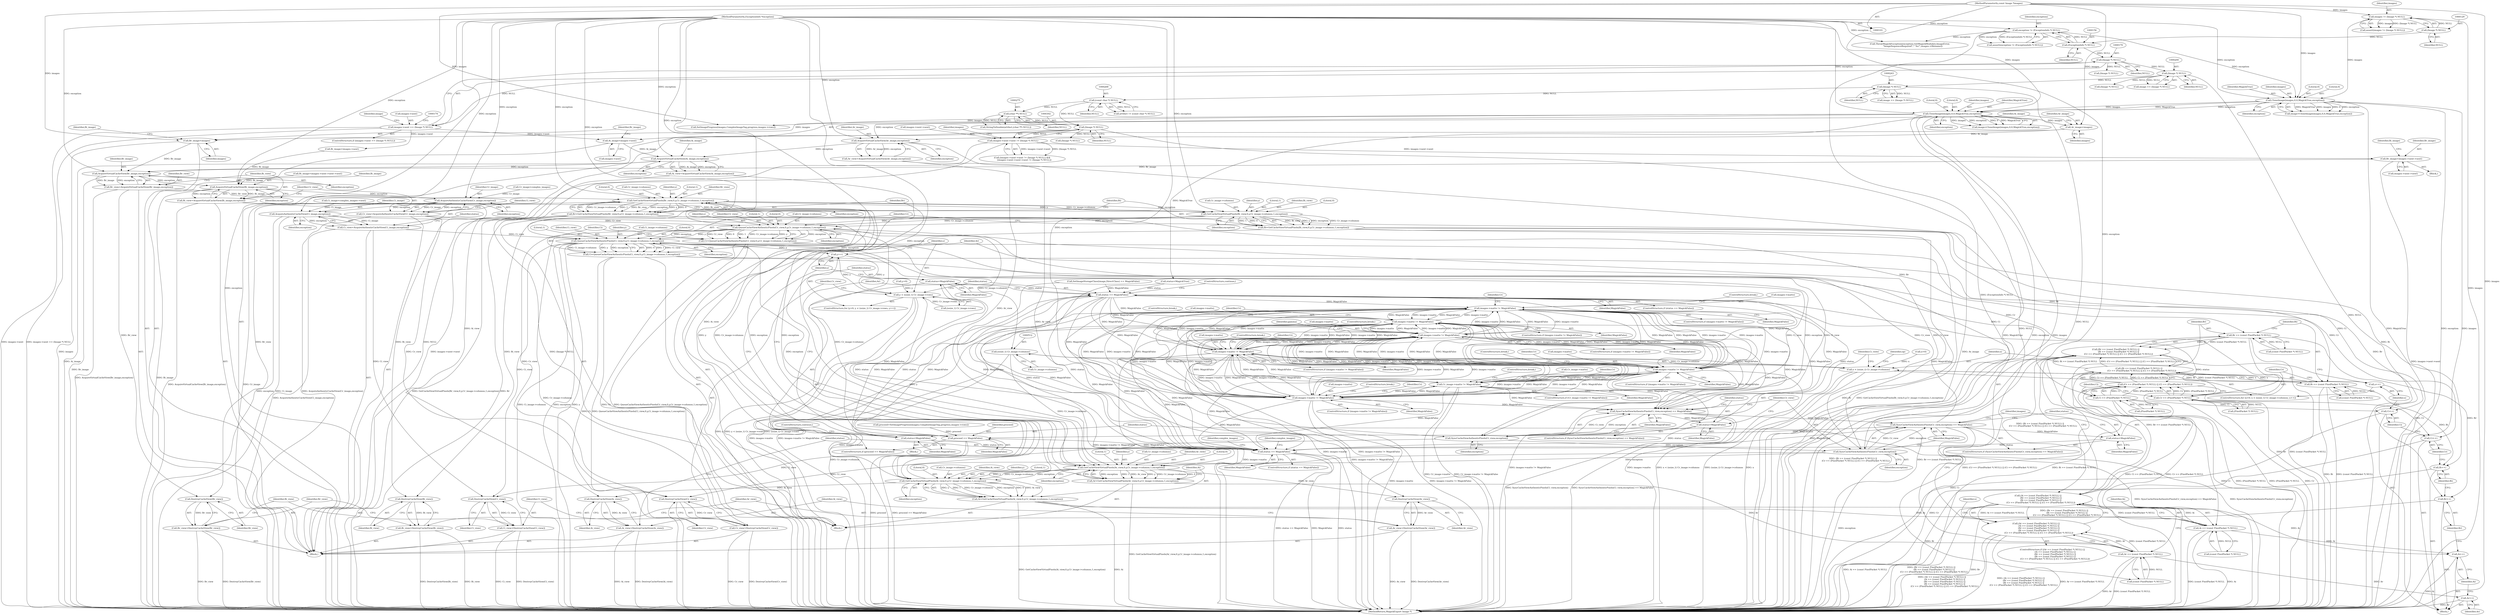 digraph "0_ImageMagick6_19651f3db63fa1511ed83a348c4c82fa553f8d01_0@pointer" {
"1000352" [label="(Call,AcquireVirtualCacheView(Br_image,exception))"];
"1000285" [label="(Call,Br_image=images)"];
"1000102" [label="(MethodParameterIn,const Image *images)"];
"1000233" [label="(Call,CloneImage(images,0,0,MagickTrue,exception))"];
"1000190" [label="(Call,CloneImage(images,0,0,MagickTrue,exception))"];
"1000126" [label="(Call,images != (Image *) NULL)"];
"1000128" [label="(Call,(Image *) NULL)"];
"1000153" [label="(Call,exception != (ExceptionInfo *) NULL)"];
"1000104" [label="(MethodParameterIn,ExceptionInfo *exception)"];
"1000155" [label="(Call,(ExceptionInfo *) NULL)"];
"1000316" [label="(Call,Br_image=images->next->next)"];
"1000295" [label="(Call,images->next->next != (Image *) NULL)"];
"1000301" [label="(Call,(Image *) NULL)"];
"1000267" [label="(Call,(const char *) NULL)"];
"1000242" [label="(Call,(Image *) NULL)"];
"1000199" [label="(Call,(Image *) NULL)"];
"1000169" [label="(Call,(Image *) NULL)"];
"1000274" [label="(Call,(char **) NULL)"];
"1000347" [label="(Call,AcquireVirtualCacheView(Ai_image,exception))"];
"1000280" [label="(Call,Ai_image=images->next)"];
"1000165" [label="(Call,images->next == (Image *) NULL)"];
"1000342" [label="(Call,AcquireVirtualCacheView(Ar_image,exception))"];
"1000277" [label="(Call,Ar_image=images)"];
"1000350" [label="(Call,Br_view=AcquireVirtualCacheView(Br_image,exception))"];
"1000422" [label="(Call,GetCacheViewVirtualPixels(Br_view,0,y,Cr_image->columns,1,exception))"];
"1000420" [label="(Call,Br=GetCacheViewVirtualPixels(Br_view,0,y,Cr_image->columns,1,exception))"];
"1000478" [label="(Call,Br == (const PixelPacket *) NULL)"];
"1000477" [label="(Call,(Br == (const PixelPacket *) NULL) ||\n        (Bi == (const PixelPacket *) NULL) ||\n        (Cr == (PixelPacket *) NULL) || (Ci == (PixelPacket *) NULL))"];
"1000471" [label="(Call,(Ai == (const PixelPacket *) NULL) ||\n        (Br == (const PixelPacket *) NULL) ||\n        (Bi == (const PixelPacket *) NULL) ||\n        (Cr == (PixelPacket *) NULL) || (Ci == (PixelPacket *) NULL))"];
"1000465" [label="(Call,(Ar == (const PixelPacket *) NULL) ||\n        (Ai == (const PixelPacket *) NULL) ||\n        (Br == (const PixelPacket *) NULL) ||\n        (Bi == (const PixelPacket *) NULL) ||\n        (Cr == (PixelPacket *) NULL) || (Ci == (PixelPacket *) NULL))"];
"1001646" [label="(Call,Br++)"];
"1000433" [label="(Call,GetCacheViewVirtualPixels(Bi_view,0,y,Cr_image->columns,1,exception))"];
"1000431" [label="(Call,Bi=GetCacheViewVirtualPixels(Bi_view,0,y,Cr_image->columns,1,exception))"];
"1000484" [label="(Call,Bi == (const PixelPacket *) NULL)"];
"1000483" [label="(Call,(Bi == (const PixelPacket *) NULL) ||\n        (Cr == (PixelPacket *) NULL) || (Ci == (PixelPacket *) NULL))"];
"1001648" [label="(Call,Bi++)"];
"1000444" [label="(Call,QueueCacheViewAuthenticPixels(Cr_view,0,y,Cr_image->columns,1,exception))"];
"1000400" [label="(Call,GetCacheViewVirtualPixels(Ar_view,0,y,Cr_image->columns,1,exception))"];
"1000398" [label="(Call,Ar=GetCacheViewVirtualPixels(Ar_view,0,y,Cr_image->columns,1,exception))"];
"1000466" [label="(Call,Ar == (const PixelPacket *) NULL)"];
"1001642" [label="(Call,Ar++)"];
"1000411" [label="(Call,GetCacheViewVirtualPixels(Ai_view,0,y,Cr_image->columns,1,exception))"];
"1000409" [label="(Call,Ai=GetCacheViewVirtualPixels(Ai_view,0,y,Cr_image->columns,1,exception))"];
"1000472" [label="(Call,Ai == (const PixelPacket *) NULL)"];
"1001644" [label="(Call,Ai++)"];
"1001722" [label="(Call,DestroyCacheView(Ai_view))"];
"1001720" [label="(Call,Ai_view=DestroyCacheView(Ai_view))"];
"1001718" [label="(Call,DestroyCacheView(Ar_view))"];
"1001716" [label="(Call,Ar_view=DestroyCacheView(Ar_view))"];
"1000442" [label="(Call,Cr=QueueCacheViewAuthenticPixels(Cr_view,0,y,Cr_image->columns,1,exception))"];
"1000490" [label="(Call,Cr == (PixelPacket *) NULL)"];
"1000489" [label="(Call,(Cr == (PixelPacket *) NULL) || (Ci == (PixelPacket *) NULL))"];
"1001650" [label="(Call,Cr++)"];
"1000455" [label="(Call,QueueCacheViewAuthenticPixels(Ci_view,0,y,Ci_image->columns,1,exception))"];
"1000387" [label="(Call,y++)"];
"1000380" [label="(Call,y < (ssize_t) Cr_image->rows)"];
"1000453" [label="(Call,Ci=QueueCacheViewAuthenticPixels(Ci_view,0,y,Ci_image->columns,1,exception))"];
"1000495" [label="(Call,Ci == (PixelPacket *) NULL)"];
"1001652" [label="(Call,Ci++)"];
"1001656" [label="(Call,SyncCacheViewAuthenticPixels(Ci_view,exception))"];
"1001655" [label="(Call,SyncCacheViewAuthenticPixels(Ci_view,exception) == MagickFalse)"];
"1001660" [label="(Call,status=MagickFalse)"];
"1000394" [label="(Call,status == MagickFalse)"];
"1000501" [label="(Call,status=MagickFalse)"];
"1001725" [label="(Call,status == MagickFalse)"];
"1000591" [label="(Call,images->matte != MagickFalse)"];
"1000669" [label="(Call,images->matte != MagickFalse)"];
"1000913" [label="(Call,images->matte != MagickFalse)"];
"1001128" [label="(Call,images->matte != MagickFalse)"];
"1001333" [label="(Call,images->matte != MagickFalse)"];
"1001501" [label="(Call,images->matte != MagickFalse)"];
"1001613" [label="(Call,Cr_image->matte != MagickFalse)"];
"1001664" [label="(Call,SyncCacheViewAuthenticPixels(Cr_view,exception) == MagickFalse)"];
"1001669" [label="(Call,status=MagickFalse)"];
"1001694" [label="(Call,proceed == MagickFalse)"];
"1001697" [label="(Call,status=MagickFalse)"];
"1001665" [label="(Call,SyncCacheViewAuthenticPixels(Cr_view,exception))"];
"1001702" [label="(Call,DestroyCacheView(Cr_view))"];
"1001700" [label="(Call,Cr_view=DestroyCacheView(Cr_view))"];
"1001706" [label="(Call,DestroyCacheView(Ci_view))"];
"1001704" [label="(Call,Ci_view=DestroyCacheView(Ci_view))"];
"1000511" [label="(Call,(ssize_t) Cr_image->columns)"];
"1000509" [label="(Call,x < (ssize_t) Cr_image->columns)"];
"1000516" [label="(Call,x++)"];
"1001714" [label="(Call,DestroyCacheView(Bi_view))"];
"1001712" [label="(Call,Bi_view=DestroyCacheView(Bi_view))"];
"1001710" [label="(Call,DestroyCacheView(Br_view))"];
"1001708" [label="(Call,Br_view=DestroyCacheView(Br_view))"];
"1000357" [label="(Call,AcquireVirtualCacheView(Bi_image,exception))"];
"1000355" [label="(Call,Bi_view=AcquireVirtualCacheView(Bi_image,exception))"];
"1000362" [label="(Call,AcquireAuthenticCacheView(Cr_image,exception))"];
"1000360" [label="(Call,Cr_view=AcquireAuthenticCacheView(Cr_image,exception))"];
"1000367" [label="(Call,AcquireAuthenticCacheView(Ci_image,exception))"];
"1000365" [label="(Call,Ci_view=AcquireAuthenticCacheView(Ci_image,exception))"];
"1000396" [label="(Identifier,MagickFalse)"];
"1000465" [label="(Call,(Ar == (const PixelPacket *) NULL) ||\n        (Ai == (const PixelPacket *) NULL) ||\n        (Br == (const PixelPacket *) NULL) ||\n        (Bi == (const PixelPacket *) NULL) ||\n        (Cr == (PixelPacket *) NULL) || (Ci == (PixelPacket *) NULL))"];
"1001656" [label="(Call,SyncCacheViewAuthenticPixels(Ci_view,exception))"];
"1000175" [label="(Call,ThrowMagickException(exception,GetMagickModule(),ImageError,\n        \"ImageSequenceRequired\",\"`%s'\",images->filename))"];
"1000244" [label="(Identifier,NULL)"];
"1000354" [label="(Identifier,exception)"];
"1000195" [label="(Identifier,exception)"];
"1000296" [label="(Call,images->next->next)"];
"1000281" [label="(Identifier,Ai_image)"];
"1000272" [label="(Call,StringToDouble(artifact,(char **) NULL))"];
"1000484" [label="(Call,Bi == (const PixelPacket *) NULL)"];
"1001717" [label="(Identifier,Ar_view)"];
"1000409" [label="(Call,Ai=GetCacheViewVirtualPixels(Ai_view,0,y,Cr_image->columns,1,exception))"];
"1000282" [label="(Call,images->next)"];
"1000363" [label="(Identifier,Cr_image)"];
"1000105" [label="(Block,)"];
"1000468" [label="(Call,(const PixelPacket *) NULL)"];
"1001649" [label="(Identifier,Bi)"];
"1000452" [label="(Identifier,exception)"];
"1000153" [label="(Call,exception != (ExceptionInfo *) NULL)"];
"1001612" [label="(ControlStructure,if (Cr_image->matte != MagickFalse))"];
"1000235" [label="(Literal,0)"];
"1000155" [label="(Call,(ExceptionInfo *) NULL)"];
"1000462" [label="(Literal,1)"];
"1001658" [label="(Identifier,exception)"];
"1000267" [label="(Call,(const char *) NULL)"];
"1000472" [label="(Call,Ai == (const PixelPacket *) NULL)"];
"1000456" [label="(Identifier,Ci_view)"];
"1000447" [label="(Identifier,y)"];
"1000497" [label="(Call,(PixelPacket *) NULL)"];
"1000422" [label="(Call,GetCacheViewVirtualPixels(Br_view,0,y,Cr_image->columns,1,exception))"];
"1000591" [label="(Call,images->matte != MagickFalse)"];
"1000478" [label="(Call,Br == (const PixelPacket *) NULL)"];
"1001693" [label="(ControlStructure,if (proceed == MagickFalse))"];
"1000411" [label="(Call,GetCacheViewVirtualPixels(Ai_view,0,y,Cr_image->columns,1,exception))"];
"1000317" [label="(Identifier,Br_image)"];
"1001647" [label="(Identifier,Br)"];
"1000192" [label="(Literal,0)"];
"1001652" [label="(Call,Ci++)"];
"1000351" [label="(Identifier,Br_view)"];
"1001332" [label="(ControlStructure,if (images->matte != MagickFalse))"];
"1000370" [label="(Call,status=MagickTrue)"];
"1001614" [label="(Call,Cr_image->matte)"];
"1000169" [label="(Call,(Image *) NULL)"];
"1001659" [label="(Identifier,MagickFalse)"];
"1000471" [label="(Call,(Ai == (const PixelPacket *) NULL) ||\n        (Br == (const PixelPacket *) NULL) ||\n        (Bi == (const PixelPacket *) NULL) ||\n        (Cr == (PixelPacket *) NULL) || (Ci == (PixelPacket *) NULL))"];
"1001694" [label="(Call,proceed == MagickFalse)"];
"1001709" [label="(Identifier,Br_view)"];
"1000280" [label="(Call,Ai_image=images->next)"];
"1001650" [label="(Call,Cr++)"];
"1000458" [label="(Identifier,y)"];
"1001657" [label="(Identifier,Ci_view)"];
"1000513" [label="(Call,Cr_image->columns)"];
"1000323" [label="(Call,Bi_image=images->next->next->next)"];
"1001684" [label="(Call,proceed=SetImageProgress(images,ComplexImageTag,progress,images->rows))"];
"1001621" [label="(Identifier,Cr)"];
"1000394" [label="(Call,status == MagickFalse)"];
"1001502" [label="(Call,images->matte)"];
"1000413" [label="(Literal,0)"];
"1000340" [label="(Call,Ar_view=AcquireVirtualCacheView(Ar_image,exception))"];
"1001666" [label="(Identifier,Cr_view)"];
"1000342" [label="(Call,AcquireVirtualCacheView(Ar_image,exception))"];
"1000276" [label="(Identifier,NULL)"];
"1000104" [label="(MethodParameterIn,ExceptionInfo *exception)"];
"1000193" [label="(Literal,0)"];
"1000189" [label="(Identifier,image)"];
"1000486" [label="(Call,(const PixelPacket *) NULL)"];
"1001669" [label="(Call,status=MagickFalse)"];
"1000364" [label="(Identifier,exception)"];
"1000345" [label="(Call,Ai_view=AcquireVirtualCacheView(Ai_image,exception))"];
"1001671" [label="(Identifier,MagickFalse)"];
"1001700" [label="(Call,Cr_view=DestroyCacheView(Cr_view))"];
"1000368" [label="(Identifier,Ci_image)"];
"1000318" [label="(Call,images->next->next)"];
"1001727" [label="(Identifier,MagickFalse)"];
"1001724" [label="(ControlStructure,if (status == MagickFalse))"];
"1001617" [label="(Identifier,MagickFalse)"];
"1000236" [label="(Literal,0)"];
"1000393" [label="(ControlStructure,if (status == MagickFalse))"];
"1000690" [label="(ControlStructure,break;)"];
"1000920" [label="(Identifier,gamma)"];
"1001708" [label="(Call,Br_view=DestroyCacheView(Br_view))"];
"1001654" [label="(ControlStructure,if (SyncCacheViewAuthenticPixels(Ci_view,exception) == MagickFalse))"];
"1000668" [label="(ControlStructure,if (images->matte != MagickFalse))"];
"1001707" [label="(Identifier,Ci_view)"];
"1001337" [label="(Identifier,MagickFalse)"];
"1000277" [label="(Call,Ar_image=images)"];
"1000166" [label="(Call,images->next)"];
"1001712" [label="(Call,Bi_view=DestroyCacheView(Bi_view))"];
"1001686" [label="(Call,SetImageProgress(images,ComplexImageTag,progress,images->rows))"];
"1000455" [label="(Call,QueueCacheViewAuthenticPixels(Ci_view,0,y,Ci_image->columns,1,exception))"];
"1001704" [label="(Call,Ci_view=DestroyCacheView(Ci_view))"];
"1000477" [label="(Call,(Br == (const PixelPacket *) NULL) ||\n        (Bi == (const PixelPacket *) NULL) ||\n        (Cr == (PixelPacket *) NULL) || (Ci == (PixelPacket *) NULL))"];
"1000502" [label="(Identifier,status)"];
"1000194" [label="(Identifier,MagickTrue)"];
"1001729" [label="(Identifier,complex_images)"];
"1001705" [label="(Identifier,Ci_view)"];
"1000335" [label="(Call,Ci_image=complex_images->next)"];
"1000350" [label="(Call,Br_view=AcquireVirtualCacheView(Br_image,exception))"];
"1000400" [label="(Call,GetCacheViewVirtualPixels(Ar_view,0,y,Cr_image->columns,1,exception))"];
"1000424" [label="(Literal,0)"];
"1001661" [label="(Identifier,status)"];
"1001698" [label="(Identifier,status)"];
"1000344" [label="(Identifier,exception)"];
"1000445" [label="(Identifier,Cr_view)"];
"1000510" [label="(Identifier,x)"];
"1001655" [label="(Call,SyncCacheViewAuthenticPixels(Ci_view,exception) == MagickFalse)"];
"1000669" [label="(Call,images->matte != MagickFalse)"];
"1001389" [label="(ControlStructure,break;)"];
"1000516" [label="(Call,x++)"];
"1000242" [label="(Call,(Image *) NULL)"];
"1000408" [label="(Identifier,exception)"];
"1001644" [label="(Call,Ai++)"];
"1000265" [label="(Call,artifact != (const char *) NULL)"];
"1000673" [label="(Identifier,MagickFalse)"];
"1000203" [label="(Call,(Image *) NULL)"];
"1000312" [label="(Call,(Image *) NULL)"];
"1001722" [label="(Call,DestroyCacheView(Ai_view))"];
"1001714" [label="(Call,DestroyCacheView(Bi_view))"];
"1000491" [label="(Identifier,Cr)"];
"1001695" [label="(Identifier,proceed)"];
"1000520" [label="(Identifier,op)"];
"1000500" [label="(Block,)"];
"1000233" [label="(Call,CloneImage(images,0,0,MagickTrue,exception))"];
"1000914" [label="(Call,images->matte)"];
"1000240" [label="(Call,image == (Image *) NULL)"];
"1000185" [label="(Call,(Image *) NULL)"];
"1000415" [label="(Call,Cr_image->columns)"];
"1000670" [label="(Call,images->matte)"];
"1000913" [label="(Call,images->matte != MagickFalse)"];
"1000505" [label="(ControlStructure,for (x=0; x < (ssize_t) Cr_image->columns; x++))"];
"1001543" [label="(ControlStructure,break;)"];
"1000274" [label="(Call,(char **) NULL)"];
"1000442" [label="(Call,Cr=QueueCacheViewAuthenticPixels(Cr_view,0,y,Cr_image->columns,1,exception))"];
"1001333" [label="(Call,images->matte != MagickFalse)"];
"1000366" [label="(Identifier,Ci_view)"];
"1001710" [label="(Call,DestroyCacheView(Br_view))"];
"1000376" [label="(ControlStructure,for (y=0; y < (ssize_t) Cr_image->rows; y++))"];
"1001500" [label="(ControlStructure,if (images->matte != MagickFalse))"];
"1000431" [label="(Call,Bi=GetCacheViewVirtualPixels(Bi_view,0,y,Cr_image->columns,1,exception))"];
"1000128" [label="(Call,(Image *) NULL)"];
"1000152" [label="(Call,assert(exception != (ExceptionInfo *) NULL))"];
"1000473" [label="(Identifier,Ai)"];
"1000324" [label="(Identifier,Bi_image)"];
"1000126" [label="(Call,images != (Image *) NULL)"];
"1000238" [label="(Identifier,exception)"];
"1000199" [label="(Call,(Image *) NULL)"];
"1000303" [label="(Identifier,NULL)"];
"1000489" [label="(Call,(Cr == (PixelPacket *) NULL) || (Ci == (PixelPacket *) NULL))"];
"1001662" [label="(Identifier,MagickFalse)"];
"1000463" [label="(Identifier,exception)"];
"1000207" [label="(Call,SetImageStorageClass(image,DirectClass) == MagickFalse)"];
"1001129" [label="(Call,images->matte)"];
"1001713" [label="(Identifier,Bi_view)"];
"1000285" [label="(Call,Br_image=images)"];
"1000234" [label="(Identifier,images)"];
"1000295" [label="(Call,images->next->next != (Image *) NULL)"];
"1000191" [label="(Identifier,images)"];
"1000269" [label="(Identifier,NULL)"];
"1000430" [label="(Identifier,exception)"];
"1001725" [label="(Call,status == MagickFalse)"];
"1000474" [label="(Call,(const PixelPacket *) NULL)"];
"1000171" [label="(Identifier,NULL)"];
"1001127" [label="(ControlStructure,if (images->matte != MagickFalse))"];
"1000352" [label="(Call,AcquireVirtualCacheView(Br_image,exception))"];
"1000188" [label="(Call,image=CloneImage(images,0,0,MagickTrue,exception))"];
"1000279" [label="(Identifier,images)"];
"1001646" [label="(Call,Br++)"];
"1000432" [label="(Identifier,Bi)"];
"1000507" [label="(Identifier,x)"];
"1001721" [label="(Identifier,Ai_view)"];
"1000459" [label="(Call,Ci_image->columns)"];
"1001643" [label="(Identifier,Ar)"];
"1000501" [label="(Call,status=MagickFalse)"];
"1001641" [label="(ControlStructure,break;)"];
"1000503" [label="(Identifier,MagickFalse)"];
"1000426" [label="(Call,Cr_image->columns)"];
"1001660" [label="(Call,status=MagickFalse)"];
"1001509" [label="(Identifier,Cr)"];
"1001720" [label="(Call,Ai_view=DestroyCacheView(Ai_view))"];
"1000483" [label="(Call,(Bi == (const PixelPacket *) NULL) ||\n        (Cr == (PixelPacket *) NULL) || (Ci == (PixelPacket *) NULL))"];
"1000365" [label="(Call,Ci_view=AcquireAuthenticCacheView(Ci_image,exception))"];
"1000154" [label="(Identifier,exception)"];
"1001716" [label="(Call,Ar_view=DestroyCacheView(Ar_view))"];
"1000457" [label="(Literal,0)"];
"1000237" [label="(Identifier,MagickTrue)"];
"1001642" [label="(Call,Ar++)"];
"1000315" [label="(Block,)"];
"1000353" [label="(Identifier,Br_image)"];
"1000993" [label="(ControlStructure,break;)"];
"1000443" [label="(Identifier,Cr)"];
"1000412" [label="(Identifier,Ai_view)"];
"1000504" [label="(ControlStructure,continue;)"];
"1000387" [label="(Call,y++)"];
"1001670" [label="(Identifier,status)"];
"1001675" [label="(Identifier,images)"];
"1000466" [label="(Call,Ar == (const PixelPacket *) NULL)"];
"1001179" [label="(ControlStructure,break;)"];
"1000395" [label="(Identifier,status)"];
"1001132" [label="(Identifier,MagickFalse)"];
"1000619" [label="(ControlStructure,break;)"];
"1001664" [label="(Call,SyncCacheViewAuthenticPixels(Cr_view,exception) == MagickFalse)"];
"1000308" [label="(Identifier,images)"];
"1000464" [label="(ControlStructure,if ((Ar == (const PixelPacket *) NULL) ||\n        (Ai == (const PixelPacket *) NULL) ||\n        (Br == (const PixelPacket *) NULL) ||\n        (Bi == (const PixelPacket *) NULL) ||\n        (Cr == (PixelPacket *) NULL) || (Ci == (PixelPacket *) NULL)))"];
"1001501" [label="(Call,images->matte != MagickFalse)"];
"1000421" [label="(Identifier,Br)"];
"1000164" [label="(ControlStructure,if (images->next == (Image *) NULL))"];
"1000347" [label="(Call,AcquireVirtualCacheView(Ai_image,exception))"];
"1000349" [label="(Identifier,exception)"];
"1000397" [label="(ControlStructure,continue;)"];
"1000357" [label="(Call,AcquireVirtualCacheView(Bi_image,exception))"];
"1000356" [label="(Identifier,Bi_view)"];
"1000496" [label="(Identifier,Ci)"];
"1000165" [label="(Call,images->next == (Image *) NULL)"];
"1001696" [label="(Identifier,MagickFalse)"];
"1000511" [label="(Call,(ssize_t) Cr_image->columns)"];
"1000382" [label="(Call,(ssize_t) Cr_image->rows)"];
"1001699" [label="(Identifier,MagickFalse)"];
"1000495" [label="(Call,Ci == (PixelPacket *) NULL)"];
"1001706" [label="(Call,DestroyCacheView(Ci_view))"];
"1000287" [label="(Identifier,images)"];
"1000197" [label="(Call,image == (Image *) NULL)"];
"1000425" [label="(Identifier,y)"];
"1000407" [label="(Literal,1)"];
"1001697" [label="(Call,status=MagickFalse)"];
"1000367" [label="(Call,AcquireAuthenticCacheView(Ci_image,exception))"];
"1000492" [label="(Call,(PixelPacket *) NULL)"];
"1001648" [label="(Call,Bi++)"];
"1001653" [label="(Identifier,Ci)"];
"1001701" [label="(Identifier,Cr_view)"];
"1000479" [label="(Identifier,Br)"];
"1000414" [label="(Identifier,y)"];
"1000371" [label="(Identifier,status)"];
"1000433" [label="(Call,GetCacheViewVirtualPixels(Bi_view,0,y,Cr_image->columns,1,exception))"];
"1000102" [label="(MethodParameterIn,const Image *images)"];
"1001711" [label="(Identifier,Br_view)"];
"1000231" [label="(Call,image=CloneImage(images,0,0,MagickTrue,exception))"];
"1000437" [label="(Call,Cr_image->columns)"];
"1001505" [label="(Identifier,MagickFalse)"];
"1000360" [label="(Call,Cr_view=AcquireAuthenticCacheView(Cr_image,exception))"];
"1000127" [label="(Identifier,images)"];
"1000509" [label="(Call,x < (ssize_t) Cr_image->columns)"];
"1001726" [label="(Identifier,status)"];
"1000286" [label="(Identifier,Br_image)"];
"1000289" [label="(Identifier,Bi_image)"];
"1000403" [label="(Identifier,y)"];
"1000380" [label="(Call,y < (ssize_t) Cr_image->rows)"];
"1000451" [label="(Literal,1)"];
"1000454" [label="(Identifier,Ci)"];
"1001613" [label="(Call,Cr_image->matte != MagickFalse)"];
"1000490" [label="(Call,Cr == (PixelPacket *) NULL)"];
"1001136" [label="(Identifier,Cr)"];
"1001703" [label="(Identifier,Cr_view)"];
"1000506" [label="(Call,x=0)"];
"1001128" [label="(Call,images->matte != MagickFalse)"];
"1000361" [label="(Identifier,Cr_view)"];
"1000190" [label="(Call,CloneImage(images,0,0,MagickTrue,exception))"];
"1000590" [label="(ControlStructure,if (images->matte != MagickFalse))"];
"1000399" [label="(Identifier,Ar)"];
"1000446" [label="(Literal,0)"];
"1000595" [label="(Identifier,MagickFalse)"];
"1000480" [label="(Call,(const PixelPacket *) NULL)"];
"1000369" [label="(Identifier,exception)"];
"1000157" [label="(Identifier,NULL)"];
"1000912" [label="(ControlStructure,if (images->matte != MagickFalse))"];
"1001651" [label="(Identifier,Cr)"];
"1000404" [label="(Call,Cr_image->columns)"];
"1001733" [label="(Identifier,complex_images)"];
"1000294" [label="(Call,(images->next->next != (Image *) NULL) &&\n      (images->next->next->next != (Image *) NULL))"];
"1000348" [label="(Identifier,Ai_image)"];
"1000316" [label="(Call,Br_image=images->next->next)"];
"1001665" [label="(Call,SyncCacheViewAuthenticPixels(Cr_view,exception))"];
"1001718" [label="(Call,DestroyCacheView(Ar_view))"];
"1000436" [label="(Identifier,y)"];
"1000381" [label="(Identifier,y)"];
"1000359" [label="(Identifier,exception)"];
"1000332" [label="(Call,Cr_image=complex_images)"];
"1000301" [label="(Call,(Image *) NULL)"];
"1000440" [label="(Literal,1)"];
"1001341" [label="(Identifier,Cr)"];
"1000467" [label="(Identifier,Ar)"];
"1001702" [label="(Call,DestroyCacheView(Cr_view))"];
"1001663" [label="(ControlStructure,if (SyncCacheViewAuthenticPixels(Cr_view,exception) == MagickFalse))"];
"1000355" [label="(Call,Bi_view=AcquireVirtualCacheView(Bi_image,exception))"];
"1000517" [label="(Identifier,x)"];
"1001334" [label="(Call,images->matte)"];
"1000377" [label="(Call,y=0)"];
"1001667" [label="(Identifier,exception)"];
"1000485" [label="(Identifier,Bi)"];
"1000401" [label="(Identifier,Ar_view)"];
"1001723" [label="(Identifier,Ai_view)"];
"1000429" [label="(Literal,1)"];
"1000448" [label="(Call,Cr_image->columns)"];
"1000423" [label="(Identifier,Br_view)"];
"1000398" [label="(Call,Ar=GetCacheViewVirtualPixels(Ar_view,0,y,Cr_image->columns,1,exception))"];
"1000917" [label="(Identifier,MagickFalse)"];
"1000201" [label="(Identifier,NULL)"];
"1000125" [label="(Call,assert(images != (Image *) NULL))"];
"1000420" [label="(Call,Br=GetCacheViewVirtualPixels(Br_view,0,y,Cr_image->columns,1,exception))"];
"1000677" [label="(Identifier,Cr)"];
"1001668" [label="(Identifier,MagickFalse)"];
"1000453" [label="(Call,Ci=QueueCacheViewAuthenticPixels(Ci_view,0,y,Ci_image->columns,1,exception))"];
"1000419" [label="(Identifier,exception)"];
"1000288" [label="(Call,Bi_image=images->next)"];
"1001719" [label="(Identifier,Ar_view)"];
"1000592" [label="(Call,images->matte)"];
"1000410" [label="(Identifier,Ai)"];
"1000444" [label="(Call,QueueCacheViewAuthenticPixels(Cr_view,0,y,Cr_image->columns,1,exception))"];
"1000278" [label="(Identifier,Ar_image)"];
"1000130" [label="(Identifier,NULL)"];
"1000389" [label="(Block,)"];
"1000388" [label="(Identifier,y)"];
"1001734" [label="(MethodReturn,MagickExport Image *)"];
"1000343" [label="(Identifier,Ar_image)"];
"1000434" [label="(Identifier,Bi_view)"];
"1000402" [label="(Literal,0)"];
"1001645" [label="(Identifier,Ai)"];
"1000435" [label="(Literal,0)"];
"1000599" [label="(Identifier,Cr)"];
"1001715" [label="(Identifier,Bi_view)"];
"1000418" [label="(Literal,1)"];
"1000362" [label="(Call,AcquireAuthenticCacheView(Cr_image,exception))"];
"1000358" [label="(Identifier,Bi_image)"];
"1000441" [label="(Identifier,exception)"];
"1000518" [label="(Block,)"];
"1000352" -> "1000350"  [label="AST: "];
"1000352" -> "1000354"  [label="CFG: "];
"1000353" -> "1000352"  [label="AST: "];
"1000354" -> "1000352"  [label="AST: "];
"1000350" -> "1000352"  [label="CFG: "];
"1000352" -> "1001734"  [label="DDG: Br_image"];
"1000352" -> "1000350"  [label="DDG: Br_image"];
"1000352" -> "1000350"  [label="DDG: exception"];
"1000285" -> "1000352"  [label="DDG: Br_image"];
"1000316" -> "1000352"  [label="DDG: Br_image"];
"1000347" -> "1000352"  [label="DDG: exception"];
"1000104" -> "1000352"  [label="DDG: exception"];
"1000352" -> "1000357"  [label="DDG: exception"];
"1000285" -> "1000105"  [label="AST: "];
"1000285" -> "1000287"  [label="CFG: "];
"1000286" -> "1000285"  [label="AST: "];
"1000287" -> "1000285"  [label="AST: "];
"1000289" -> "1000285"  [label="CFG: "];
"1000285" -> "1001734"  [label="DDG: images"];
"1000102" -> "1000285"  [label="DDG: images"];
"1000233" -> "1000285"  [label="DDG: images"];
"1000102" -> "1000101"  [label="AST: "];
"1000102" -> "1001734"  [label="DDG: images"];
"1000102" -> "1000126"  [label="DDG: images"];
"1000102" -> "1000190"  [label="DDG: images"];
"1000102" -> "1000233"  [label="DDG: images"];
"1000102" -> "1000277"  [label="DDG: images"];
"1000102" -> "1001686"  [label="DDG: images"];
"1000233" -> "1000231"  [label="AST: "];
"1000233" -> "1000238"  [label="CFG: "];
"1000234" -> "1000233"  [label="AST: "];
"1000235" -> "1000233"  [label="AST: "];
"1000236" -> "1000233"  [label="AST: "];
"1000237" -> "1000233"  [label="AST: "];
"1000238" -> "1000233"  [label="AST: "];
"1000231" -> "1000233"  [label="CFG: "];
"1000233" -> "1001734"  [label="DDG: MagickTrue"];
"1000233" -> "1001734"  [label="DDG: exception"];
"1000233" -> "1001734"  [label="DDG: images"];
"1000233" -> "1000231"  [label="DDG: images"];
"1000233" -> "1000231"  [label="DDG: exception"];
"1000233" -> "1000231"  [label="DDG: 0"];
"1000233" -> "1000231"  [label="DDG: MagickTrue"];
"1000190" -> "1000233"  [label="DDG: images"];
"1000190" -> "1000233"  [label="DDG: MagickTrue"];
"1000190" -> "1000233"  [label="DDG: exception"];
"1000104" -> "1000233"  [label="DDG: exception"];
"1000233" -> "1000277"  [label="DDG: images"];
"1000233" -> "1000342"  [label="DDG: exception"];
"1000233" -> "1000370"  [label="DDG: MagickTrue"];
"1000233" -> "1001686"  [label="DDG: images"];
"1000190" -> "1000188"  [label="AST: "];
"1000190" -> "1000195"  [label="CFG: "];
"1000191" -> "1000190"  [label="AST: "];
"1000192" -> "1000190"  [label="AST: "];
"1000193" -> "1000190"  [label="AST: "];
"1000194" -> "1000190"  [label="AST: "];
"1000195" -> "1000190"  [label="AST: "];
"1000188" -> "1000190"  [label="CFG: "];
"1000190" -> "1001734"  [label="DDG: MagickTrue"];
"1000190" -> "1001734"  [label="DDG: exception"];
"1000190" -> "1001734"  [label="DDG: images"];
"1000190" -> "1000188"  [label="DDG: MagickTrue"];
"1000190" -> "1000188"  [label="DDG: images"];
"1000190" -> "1000188"  [label="DDG: 0"];
"1000190" -> "1000188"  [label="DDG: exception"];
"1000126" -> "1000190"  [label="DDG: images"];
"1000153" -> "1000190"  [label="DDG: exception"];
"1000104" -> "1000190"  [label="DDG: exception"];
"1000126" -> "1000125"  [label="AST: "];
"1000126" -> "1000128"  [label="CFG: "];
"1000127" -> "1000126"  [label="AST: "];
"1000128" -> "1000126"  [label="AST: "];
"1000125" -> "1000126"  [label="CFG: "];
"1000126" -> "1001734"  [label="DDG: images"];
"1000126" -> "1000125"  [label="DDG: images"];
"1000126" -> "1000125"  [label="DDG: (Image *) NULL"];
"1000128" -> "1000126"  [label="DDG: NULL"];
"1000128" -> "1000130"  [label="CFG: "];
"1000129" -> "1000128"  [label="AST: "];
"1000130" -> "1000128"  [label="AST: "];
"1000128" -> "1000155"  [label="DDG: NULL"];
"1000153" -> "1000152"  [label="AST: "];
"1000153" -> "1000155"  [label="CFG: "];
"1000154" -> "1000153"  [label="AST: "];
"1000155" -> "1000153"  [label="AST: "];
"1000152" -> "1000153"  [label="CFG: "];
"1000153" -> "1001734"  [label="DDG: (ExceptionInfo *) NULL"];
"1000153" -> "1000152"  [label="DDG: exception"];
"1000153" -> "1000152"  [label="DDG: (ExceptionInfo *) NULL"];
"1000104" -> "1000153"  [label="DDG: exception"];
"1000155" -> "1000153"  [label="DDG: NULL"];
"1000153" -> "1000175"  [label="DDG: exception"];
"1000104" -> "1000101"  [label="AST: "];
"1000104" -> "1001734"  [label="DDG: exception"];
"1000104" -> "1000175"  [label="DDG: exception"];
"1000104" -> "1000342"  [label="DDG: exception"];
"1000104" -> "1000347"  [label="DDG: exception"];
"1000104" -> "1000357"  [label="DDG: exception"];
"1000104" -> "1000362"  [label="DDG: exception"];
"1000104" -> "1000367"  [label="DDG: exception"];
"1000104" -> "1000400"  [label="DDG: exception"];
"1000104" -> "1000411"  [label="DDG: exception"];
"1000104" -> "1000422"  [label="DDG: exception"];
"1000104" -> "1000433"  [label="DDG: exception"];
"1000104" -> "1000444"  [label="DDG: exception"];
"1000104" -> "1000455"  [label="DDG: exception"];
"1000104" -> "1001656"  [label="DDG: exception"];
"1000104" -> "1001665"  [label="DDG: exception"];
"1000155" -> "1000157"  [label="CFG: "];
"1000156" -> "1000155"  [label="AST: "];
"1000157" -> "1000155"  [label="AST: "];
"1000155" -> "1000169"  [label="DDG: NULL"];
"1000316" -> "1000315"  [label="AST: "];
"1000316" -> "1000318"  [label="CFG: "];
"1000317" -> "1000316"  [label="AST: "];
"1000318" -> "1000316"  [label="AST: "];
"1000324" -> "1000316"  [label="CFG: "];
"1000316" -> "1001734"  [label="DDG: images->next->next"];
"1000295" -> "1000316"  [label="DDG: images->next->next"];
"1000295" -> "1000294"  [label="AST: "];
"1000295" -> "1000301"  [label="CFG: "];
"1000296" -> "1000295"  [label="AST: "];
"1000301" -> "1000295"  [label="AST: "];
"1000308" -> "1000295"  [label="CFG: "];
"1000294" -> "1000295"  [label="CFG: "];
"1000295" -> "1001734"  [label="DDG: images->next->next"];
"1000295" -> "1001734"  [label="DDG: (Image *) NULL"];
"1000295" -> "1000294"  [label="DDG: images->next->next"];
"1000295" -> "1000294"  [label="DDG: (Image *) NULL"];
"1000301" -> "1000295"  [label="DDG: NULL"];
"1000301" -> "1000303"  [label="CFG: "];
"1000302" -> "1000301"  [label="AST: "];
"1000303" -> "1000301"  [label="AST: "];
"1000301" -> "1001734"  [label="DDG: NULL"];
"1000267" -> "1000301"  [label="DDG: NULL"];
"1000274" -> "1000301"  [label="DDG: NULL"];
"1000301" -> "1000312"  [label="DDG: NULL"];
"1000301" -> "1000468"  [label="DDG: NULL"];
"1000267" -> "1000265"  [label="AST: "];
"1000267" -> "1000269"  [label="CFG: "];
"1000268" -> "1000267"  [label="AST: "];
"1000269" -> "1000267"  [label="AST: "];
"1000265" -> "1000267"  [label="CFG: "];
"1000267" -> "1000265"  [label="DDG: NULL"];
"1000242" -> "1000267"  [label="DDG: NULL"];
"1000267" -> "1000274"  [label="DDG: NULL"];
"1000242" -> "1000240"  [label="AST: "];
"1000242" -> "1000244"  [label="CFG: "];
"1000243" -> "1000242"  [label="AST: "];
"1000244" -> "1000242"  [label="AST: "];
"1000240" -> "1000242"  [label="CFG: "];
"1000242" -> "1001734"  [label="DDG: NULL"];
"1000242" -> "1000240"  [label="DDG: NULL"];
"1000199" -> "1000242"  [label="DDG: NULL"];
"1000199" -> "1000197"  [label="AST: "];
"1000199" -> "1000201"  [label="CFG: "];
"1000200" -> "1000199"  [label="AST: "];
"1000201" -> "1000199"  [label="AST: "];
"1000197" -> "1000199"  [label="CFG: "];
"1000199" -> "1001734"  [label="DDG: NULL"];
"1000199" -> "1000197"  [label="DDG: NULL"];
"1000169" -> "1000199"  [label="DDG: NULL"];
"1000199" -> "1000203"  [label="DDG: NULL"];
"1000169" -> "1000165"  [label="AST: "];
"1000169" -> "1000171"  [label="CFG: "];
"1000170" -> "1000169"  [label="AST: "];
"1000171" -> "1000169"  [label="AST: "];
"1000165" -> "1000169"  [label="CFG: "];
"1000169" -> "1000165"  [label="DDG: NULL"];
"1000169" -> "1000185"  [label="DDG: NULL"];
"1000274" -> "1000272"  [label="AST: "];
"1000274" -> "1000276"  [label="CFG: "];
"1000275" -> "1000274"  [label="AST: "];
"1000276" -> "1000274"  [label="AST: "];
"1000272" -> "1000274"  [label="CFG: "];
"1000274" -> "1000272"  [label="DDG: NULL"];
"1000347" -> "1000345"  [label="AST: "];
"1000347" -> "1000349"  [label="CFG: "];
"1000348" -> "1000347"  [label="AST: "];
"1000349" -> "1000347"  [label="AST: "];
"1000345" -> "1000347"  [label="CFG: "];
"1000347" -> "1001734"  [label="DDG: Ai_image"];
"1000347" -> "1000345"  [label="DDG: Ai_image"];
"1000347" -> "1000345"  [label="DDG: exception"];
"1000280" -> "1000347"  [label="DDG: Ai_image"];
"1000342" -> "1000347"  [label="DDG: exception"];
"1000280" -> "1000105"  [label="AST: "];
"1000280" -> "1000282"  [label="CFG: "];
"1000281" -> "1000280"  [label="AST: "];
"1000282" -> "1000280"  [label="AST: "];
"1000286" -> "1000280"  [label="CFG: "];
"1000165" -> "1000280"  [label="DDG: images->next"];
"1000165" -> "1000164"  [label="AST: "];
"1000166" -> "1000165"  [label="AST: "];
"1000174" -> "1000165"  [label="CFG: "];
"1000189" -> "1000165"  [label="CFG: "];
"1000165" -> "1001734"  [label="DDG: images->next"];
"1000165" -> "1001734"  [label="DDG: images->next == (Image *) NULL"];
"1000165" -> "1000288"  [label="DDG: images->next"];
"1000342" -> "1000340"  [label="AST: "];
"1000342" -> "1000344"  [label="CFG: "];
"1000343" -> "1000342"  [label="AST: "];
"1000344" -> "1000342"  [label="AST: "];
"1000340" -> "1000342"  [label="CFG: "];
"1000342" -> "1001734"  [label="DDG: Ar_image"];
"1000342" -> "1000340"  [label="DDG: Ar_image"];
"1000342" -> "1000340"  [label="DDG: exception"];
"1000277" -> "1000342"  [label="DDG: Ar_image"];
"1000277" -> "1000105"  [label="AST: "];
"1000277" -> "1000279"  [label="CFG: "];
"1000278" -> "1000277"  [label="AST: "];
"1000279" -> "1000277"  [label="AST: "];
"1000281" -> "1000277"  [label="CFG: "];
"1000350" -> "1000105"  [label="AST: "];
"1000351" -> "1000350"  [label="AST: "];
"1000356" -> "1000350"  [label="CFG: "];
"1000350" -> "1001734"  [label="DDG: AcquireVirtualCacheView(Br_image,exception)"];
"1000350" -> "1000422"  [label="DDG: Br_view"];
"1000350" -> "1001710"  [label="DDG: Br_view"];
"1000422" -> "1000420"  [label="AST: "];
"1000422" -> "1000430"  [label="CFG: "];
"1000423" -> "1000422"  [label="AST: "];
"1000424" -> "1000422"  [label="AST: "];
"1000425" -> "1000422"  [label="AST: "];
"1000426" -> "1000422"  [label="AST: "];
"1000429" -> "1000422"  [label="AST: "];
"1000430" -> "1000422"  [label="AST: "];
"1000420" -> "1000422"  [label="CFG: "];
"1000422" -> "1000420"  [label="DDG: Cr_image->columns"];
"1000422" -> "1000420"  [label="DDG: 1"];
"1000422" -> "1000420"  [label="DDG: Br_view"];
"1000422" -> "1000420"  [label="DDG: exception"];
"1000422" -> "1000420"  [label="DDG: y"];
"1000422" -> "1000420"  [label="DDG: 0"];
"1000411" -> "1000422"  [label="DDG: y"];
"1000411" -> "1000422"  [label="DDG: Cr_image->columns"];
"1000411" -> "1000422"  [label="DDG: exception"];
"1000422" -> "1000433"  [label="DDG: y"];
"1000422" -> "1000433"  [label="DDG: Cr_image->columns"];
"1000422" -> "1000433"  [label="DDG: exception"];
"1000422" -> "1001710"  [label="DDG: Br_view"];
"1000420" -> "1000389"  [label="AST: "];
"1000421" -> "1000420"  [label="AST: "];
"1000432" -> "1000420"  [label="CFG: "];
"1000420" -> "1001734"  [label="DDG: GetCacheViewVirtualPixels(Br_view,0,y,Cr_image->columns,1,exception)"];
"1000420" -> "1001734"  [label="DDG: Br"];
"1000420" -> "1000478"  [label="DDG: Br"];
"1000420" -> "1001646"  [label="DDG: Br"];
"1000478" -> "1000477"  [label="AST: "];
"1000478" -> "1000480"  [label="CFG: "];
"1000479" -> "1000478"  [label="AST: "];
"1000480" -> "1000478"  [label="AST: "];
"1000485" -> "1000478"  [label="CFG: "];
"1000477" -> "1000478"  [label="CFG: "];
"1000478" -> "1001734"  [label="DDG: Br"];
"1000478" -> "1001734"  [label="DDG: (const PixelPacket *) NULL"];
"1000478" -> "1000477"  [label="DDG: Br"];
"1000478" -> "1000477"  [label="DDG: (const PixelPacket *) NULL"];
"1000480" -> "1000478"  [label="DDG: NULL"];
"1000478" -> "1001646"  [label="DDG: Br"];
"1000477" -> "1000471"  [label="AST: "];
"1000477" -> "1000483"  [label="CFG: "];
"1000483" -> "1000477"  [label="AST: "];
"1000471" -> "1000477"  [label="CFG: "];
"1000477" -> "1001734"  [label="DDG: (Bi == (const PixelPacket *) NULL) ||\n        (Cr == (PixelPacket *) NULL) || (Ci == (PixelPacket *) NULL)"];
"1000477" -> "1001734"  [label="DDG: Br == (const PixelPacket *) NULL"];
"1000477" -> "1000471"  [label="DDG: Br == (const PixelPacket *) NULL"];
"1000477" -> "1000471"  [label="DDG: (Bi == (const PixelPacket *) NULL) ||\n        (Cr == (PixelPacket *) NULL) || (Ci == (PixelPacket *) NULL)"];
"1000483" -> "1000477"  [label="DDG: Bi == (const PixelPacket *) NULL"];
"1000483" -> "1000477"  [label="DDG: (Cr == (PixelPacket *) NULL) || (Ci == (PixelPacket *) NULL)"];
"1000471" -> "1000465"  [label="AST: "];
"1000471" -> "1000472"  [label="CFG: "];
"1000472" -> "1000471"  [label="AST: "];
"1000465" -> "1000471"  [label="CFG: "];
"1000471" -> "1001734"  [label="DDG: Ai == (const PixelPacket *) NULL"];
"1000471" -> "1001734"  [label="DDG: (Br == (const PixelPacket *) NULL) ||\n        (Bi == (const PixelPacket *) NULL) ||\n        (Cr == (PixelPacket *) NULL) || (Ci == (PixelPacket *) NULL)"];
"1000471" -> "1000465"  [label="DDG: Ai == (const PixelPacket *) NULL"];
"1000471" -> "1000465"  [label="DDG: (Br == (const PixelPacket *) NULL) ||\n        (Bi == (const PixelPacket *) NULL) ||\n        (Cr == (PixelPacket *) NULL) || (Ci == (PixelPacket *) NULL)"];
"1000472" -> "1000471"  [label="DDG: Ai"];
"1000472" -> "1000471"  [label="DDG: (const PixelPacket *) NULL"];
"1000465" -> "1000464"  [label="AST: "];
"1000465" -> "1000466"  [label="CFG: "];
"1000466" -> "1000465"  [label="AST: "];
"1000502" -> "1000465"  [label="CFG: "];
"1000507" -> "1000465"  [label="CFG: "];
"1000465" -> "1001734"  [label="DDG: (Ar == (const PixelPacket *) NULL) ||\n        (Ai == (const PixelPacket *) NULL) ||\n        (Br == (const PixelPacket *) NULL) ||\n        (Bi == (const PixelPacket *) NULL) ||\n        (Cr == (PixelPacket *) NULL) || (Ci == (PixelPacket *) NULL)"];
"1000465" -> "1001734"  [label="DDG: (Ai == (const PixelPacket *) NULL) ||\n        (Br == (const PixelPacket *) NULL) ||\n        (Bi == (const PixelPacket *) NULL) ||\n        (Cr == (PixelPacket *) NULL) || (Ci == (PixelPacket *) NULL)"];
"1000465" -> "1001734"  [label="DDG: Ar == (const PixelPacket *) NULL"];
"1000466" -> "1000465"  [label="DDG: Ar"];
"1000466" -> "1000465"  [label="DDG: (const PixelPacket *) NULL"];
"1001646" -> "1000518"  [label="AST: "];
"1001646" -> "1001647"  [label="CFG: "];
"1001647" -> "1001646"  [label="AST: "];
"1001649" -> "1001646"  [label="CFG: "];
"1001646" -> "1001734"  [label="DDG: Br"];
"1000433" -> "1000431"  [label="AST: "];
"1000433" -> "1000441"  [label="CFG: "];
"1000434" -> "1000433"  [label="AST: "];
"1000435" -> "1000433"  [label="AST: "];
"1000436" -> "1000433"  [label="AST: "];
"1000437" -> "1000433"  [label="AST: "];
"1000440" -> "1000433"  [label="AST: "];
"1000441" -> "1000433"  [label="AST: "];
"1000431" -> "1000433"  [label="CFG: "];
"1000433" -> "1000431"  [label="DDG: Bi_view"];
"1000433" -> "1000431"  [label="DDG: y"];
"1000433" -> "1000431"  [label="DDG: exception"];
"1000433" -> "1000431"  [label="DDG: Cr_image->columns"];
"1000433" -> "1000431"  [label="DDG: 1"];
"1000433" -> "1000431"  [label="DDG: 0"];
"1000355" -> "1000433"  [label="DDG: Bi_view"];
"1000433" -> "1000444"  [label="DDG: y"];
"1000433" -> "1000444"  [label="DDG: Cr_image->columns"];
"1000433" -> "1000444"  [label="DDG: exception"];
"1000433" -> "1001714"  [label="DDG: Bi_view"];
"1000431" -> "1000389"  [label="AST: "];
"1000432" -> "1000431"  [label="AST: "];
"1000443" -> "1000431"  [label="CFG: "];
"1000431" -> "1001734"  [label="DDG: Bi"];
"1000431" -> "1001734"  [label="DDG: GetCacheViewVirtualPixels(Bi_view,0,y,Cr_image->columns,1,exception)"];
"1000431" -> "1000484"  [label="DDG: Bi"];
"1000431" -> "1001648"  [label="DDG: Bi"];
"1000484" -> "1000483"  [label="AST: "];
"1000484" -> "1000486"  [label="CFG: "];
"1000485" -> "1000484"  [label="AST: "];
"1000486" -> "1000484"  [label="AST: "];
"1000491" -> "1000484"  [label="CFG: "];
"1000483" -> "1000484"  [label="CFG: "];
"1000484" -> "1001734"  [label="DDG: (const PixelPacket *) NULL"];
"1000484" -> "1001734"  [label="DDG: Bi"];
"1000484" -> "1000483"  [label="DDG: Bi"];
"1000484" -> "1000483"  [label="DDG: (const PixelPacket *) NULL"];
"1000486" -> "1000484"  [label="DDG: NULL"];
"1000484" -> "1001648"  [label="DDG: Bi"];
"1000483" -> "1000489"  [label="CFG: "];
"1000489" -> "1000483"  [label="AST: "];
"1000483" -> "1001734"  [label="DDG: (Cr == (PixelPacket *) NULL) || (Ci == (PixelPacket *) NULL)"];
"1000483" -> "1001734"  [label="DDG: Bi == (const PixelPacket *) NULL"];
"1000489" -> "1000483"  [label="DDG: Cr == (PixelPacket *) NULL"];
"1000489" -> "1000483"  [label="DDG: Ci == (PixelPacket *) NULL"];
"1001648" -> "1000518"  [label="AST: "];
"1001648" -> "1001649"  [label="CFG: "];
"1001649" -> "1001648"  [label="AST: "];
"1001651" -> "1001648"  [label="CFG: "];
"1001648" -> "1001734"  [label="DDG: Bi"];
"1000444" -> "1000442"  [label="AST: "];
"1000444" -> "1000452"  [label="CFG: "];
"1000445" -> "1000444"  [label="AST: "];
"1000446" -> "1000444"  [label="AST: "];
"1000447" -> "1000444"  [label="AST: "];
"1000448" -> "1000444"  [label="AST: "];
"1000451" -> "1000444"  [label="AST: "];
"1000452" -> "1000444"  [label="AST: "];
"1000442" -> "1000444"  [label="CFG: "];
"1000444" -> "1001734"  [label="DDG: Cr_image->columns"];
"1000444" -> "1000400"  [label="DDG: Cr_image->columns"];
"1000444" -> "1000442"  [label="DDG: exception"];
"1000444" -> "1000442"  [label="DDG: Cr_view"];
"1000444" -> "1000442"  [label="DDG: 0"];
"1000444" -> "1000442"  [label="DDG: 1"];
"1000444" -> "1000442"  [label="DDG: Cr_image->columns"];
"1000444" -> "1000442"  [label="DDG: y"];
"1000360" -> "1000444"  [label="DDG: Cr_view"];
"1001665" -> "1000444"  [label="DDG: Cr_view"];
"1000444" -> "1000455"  [label="DDG: y"];
"1000444" -> "1000455"  [label="DDG: exception"];
"1000444" -> "1000511"  [label="DDG: Cr_image->columns"];
"1000444" -> "1001665"  [label="DDG: Cr_view"];
"1000444" -> "1001702"  [label="DDG: Cr_view"];
"1000400" -> "1000398"  [label="AST: "];
"1000400" -> "1000408"  [label="CFG: "];
"1000401" -> "1000400"  [label="AST: "];
"1000402" -> "1000400"  [label="AST: "];
"1000403" -> "1000400"  [label="AST: "];
"1000404" -> "1000400"  [label="AST: "];
"1000407" -> "1000400"  [label="AST: "];
"1000408" -> "1000400"  [label="AST: "];
"1000398" -> "1000400"  [label="CFG: "];
"1000400" -> "1000398"  [label="DDG: exception"];
"1000400" -> "1000398"  [label="DDG: 1"];
"1000400" -> "1000398"  [label="DDG: Ar_view"];
"1000400" -> "1000398"  [label="DDG: y"];
"1000400" -> "1000398"  [label="DDG: Cr_image->columns"];
"1000400" -> "1000398"  [label="DDG: 0"];
"1000340" -> "1000400"  [label="DDG: Ar_view"];
"1000380" -> "1000400"  [label="DDG: y"];
"1000511" -> "1000400"  [label="DDG: Cr_image->columns"];
"1000367" -> "1000400"  [label="DDG: exception"];
"1000455" -> "1000400"  [label="DDG: exception"];
"1001665" -> "1000400"  [label="DDG: exception"];
"1000400" -> "1000411"  [label="DDG: y"];
"1000400" -> "1000411"  [label="DDG: Cr_image->columns"];
"1000400" -> "1000411"  [label="DDG: exception"];
"1000400" -> "1001718"  [label="DDG: Ar_view"];
"1000398" -> "1000389"  [label="AST: "];
"1000399" -> "1000398"  [label="AST: "];
"1000410" -> "1000398"  [label="CFG: "];
"1000398" -> "1001734"  [label="DDG: GetCacheViewVirtualPixels(Ar_view,0,y,Cr_image->columns,1,exception)"];
"1000398" -> "1000466"  [label="DDG: Ar"];
"1000466" -> "1000468"  [label="CFG: "];
"1000467" -> "1000466"  [label="AST: "];
"1000468" -> "1000466"  [label="AST: "];
"1000473" -> "1000466"  [label="CFG: "];
"1000466" -> "1001734"  [label="DDG: (const PixelPacket *) NULL"];
"1000466" -> "1001734"  [label="DDG: Ar"];
"1000468" -> "1000466"  [label="DDG: NULL"];
"1000466" -> "1001642"  [label="DDG: Ar"];
"1001642" -> "1000518"  [label="AST: "];
"1001642" -> "1001643"  [label="CFG: "];
"1001643" -> "1001642"  [label="AST: "];
"1001645" -> "1001642"  [label="CFG: "];
"1001642" -> "1001734"  [label="DDG: Ar"];
"1000411" -> "1000409"  [label="AST: "];
"1000411" -> "1000419"  [label="CFG: "];
"1000412" -> "1000411"  [label="AST: "];
"1000413" -> "1000411"  [label="AST: "];
"1000414" -> "1000411"  [label="AST: "];
"1000415" -> "1000411"  [label="AST: "];
"1000418" -> "1000411"  [label="AST: "];
"1000419" -> "1000411"  [label="AST: "];
"1000409" -> "1000411"  [label="CFG: "];
"1000411" -> "1000409"  [label="DDG: y"];
"1000411" -> "1000409"  [label="DDG: 1"];
"1000411" -> "1000409"  [label="DDG: Cr_image->columns"];
"1000411" -> "1000409"  [label="DDG: exception"];
"1000411" -> "1000409"  [label="DDG: 0"];
"1000411" -> "1000409"  [label="DDG: Ai_view"];
"1000345" -> "1000411"  [label="DDG: Ai_view"];
"1000411" -> "1001722"  [label="DDG: Ai_view"];
"1000409" -> "1000389"  [label="AST: "];
"1000410" -> "1000409"  [label="AST: "];
"1000421" -> "1000409"  [label="CFG: "];
"1000409" -> "1001734"  [label="DDG: GetCacheViewVirtualPixels(Ai_view,0,y,Cr_image->columns,1,exception)"];
"1000409" -> "1001734"  [label="DDG: Ai"];
"1000409" -> "1000472"  [label="DDG: Ai"];
"1000409" -> "1001644"  [label="DDG: Ai"];
"1000472" -> "1000474"  [label="CFG: "];
"1000473" -> "1000472"  [label="AST: "];
"1000474" -> "1000472"  [label="AST: "];
"1000479" -> "1000472"  [label="CFG: "];
"1000472" -> "1001734"  [label="DDG: (const PixelPacket *) NULL"];
"1000472" -> "1001734"  [label="DDG: Ai"];
"1000474" -> "1000472"  [label="DDG: NULL"];
"1000472" -> "1001644"  [label="DDG: Ai"];
"1001644" -> "1000518"  [label="AST: "];
"1001644" -> "1001645"  [label="CFG: "];
"1001645" -> "1001644"  [label="AST: "];
"1001647" -> "1001644"  [label="CFG: "];
"1001644" -> "1001734"  [label="DDG: Ai"];
"1001722" -> "1001720"  [label="AST: "];
"1001722" -> "1001723"  [label="CFG: "];
"1001723" -> "1001722"  [label="AST: "];
"1001720" -> "1001722"  [label="CFG: "];
"1001722" -> "1001720"  [label="DDG: Ai_view"];
"1000345" -> "1001722"  [label="DDG: Ai_view"];
"1001720" -> "1000105"  [label="AST: "];
"1001721" -> "1001720"  [label="AST: "];
"1001726" -> "1001720"  [label="CFG: "];
"1001720" -> "1001734"  [label="DDG: DestroyCacheView(Ai_view)"];
"1001720" -> "1001734"  [label="DDG: Ai_view"];
"1001718" -> "1001716"  [label="AST: "];
"1001718" -> "1001719"  [label="CFG: "];
"1001719" -> "1001718"  [label="AST: "];
"1001716" -> "1001718"  [label="CFG: "];
"1001718" -> "1001716"  [label="DDG: Ar_view"];
"1000340" -> "1001718"  [label="DDG: Ar_view"];
"1001716" -> "1000105"  [label="AST: "];
"1001717" -> "1001716"  [label="AST: "];
"1001721" -> "1001716"  [label="CFG: "];
"1001716" -> "1001734"  [label="DDG: DestroyCacheView(Ar_view)"];
"1001716" -> "1001734"  [label="DDG: Ar_view"];
"1000442" -> "1000389"  [label="AST: "];
"1000443" -> "1000442"  [label="AST: "];
"1000454" -> "1000442"  [label="CFG: "];
"1000442" -> "1001734"  [label="DDG: Cr"];
"1000442" -> "1001734"  [label="DDG: QueueCacheViewAuthenticPixels(Cr_view,0,y,Cr_image->columns,1,exception)"];
"1000442" -> "1000490"  [label="DDG: Cr"];
"1000442" -> "1001650"  [label="DDG: Cr"];
"1000490" -> "1000489"  [label="AST: "];
"1000490" -> "1000492"  [label="CFG: "];
"1000491" -> "1000490"  [label="AST: "];
"1000492" -> "1000490"  [label="AST: "];
"1000496" -> "1000490"  [label="CFG: "];
"1000489" -> "1000490"  [label="CFG: "];
"1000490" -> "1001734"  [label="DDG: Cr"];
"1000490" -> "1001734"  [label="DDG: (PixelPacket *) NULL"];
"1000490" -> "1000489"  [label="DDG: Cr"];
"1000490" -> "1000489"  [label="DDG: (PixelPacket *) NULL"];
"1000492" -> "1000490"  [label="DDG: NULL"];
"1000490" -> "1001650"  [label="DDG: Cr"];
"1000489" -> "1000495"  [label="CFG: "];
"1000495" -> "1000489"  [label="AST: "];
"1000489" -> "1001734"  [label="DDG: Ci == (PixelPacket *) NULL"];
"1000489" -> "1001734"  [label="DDG: Cr == (PixelPacket *) NULL"];
"1000495" -> "1000489"  [label="DDG: Ci"];
"1000495" -> "1000489"  [label="DDG: (PixelPacket *) NULL"];
"1001650" -> "1000518"  [label="AST: "];
"1001650" -> "1001651"  [label="CFG: "];
"1001651" -> "1001650"  [label="AST: "];
"1001653" -> "1001650"  [label="CFG: "];
"1001650" -> "1001734"  [label="DDG: Cr"];
"1000455" -> "1000453"  [label="AST: "];
"1000455" -> "1000463"  [label="CFG: "];
"1000456" -> "1000455"  [label="AST: "];
"1000457" -> "1000455"  [label="AST: "];
"1000458" -> "1000455"  [label="AST: "];
"1000459" -> "1000455"  [label="AST: "];
"1000462" -> "1000455"  [label="AST: "];
"1000463" -> "1000455"  [label="AST: "];
"1000453" -> "1000455"  [label="CFG: "];
"1000455" -> "1001734"  [label="DDG: Ci_image->columns"];
"1000455" -> "1001734"  [label="DDG: exception"];
"1000455" -> "1001734"  [label="DDG: y"];
"1000455" -> "1000387"  [label="DDG: y"];
"1000455" -> "1000453"  [label="DDG: 0"];
"1000455" -> "1000453"  [label="DDG: 1"];
"1000455" -> "1000453"  [label="DDG: Ci_view"];
"1000455" -> "1000453"  [label="DDG: Ci_image->columns"];
"1000455" -> "1000453"  [label="DDG: y"];
"1000455" -> "1000453"  [label="DDG: exception"];
"1000365" -> "1000455"  [label="DDG: Ci_view"];
"1001656" -> "1000455"  [label="DDG: Ci_view"];
"1000455" -> "1001656"  [label="DDG: Ci_view"];
"1000455" -> "1001656"  [label="DDG: exception"];
"1000455" -> "1001706"  [label="DDG: Ci_view"];
"1000387" -> "1000376"  [label="AST: "];
"1000387" -> "1000388"  [label="CFG: "];
"1000388" -> "1000387"  [label="AST: "];
"1000381" -> "1000387"  [label="CFG: "];
"1000387" -> "1000380"  [label="DDG: y"];
"1000380" -> "1000387"  [label="DDG: y"];
"1000380" -> "1000376"  [label="AST: "];
"1000380" -> "1000382"  [label="CFG: "];
"1000381" -> "1000380"  [label="AST: "];
"1000382" -> "1000380"  [label="AST: "];
"1000395" -> "1000380"  [label="CFG: "];
"1001701" -> "1000380"  [label="CFG: "];
"1000380" -> "1001734"  [label="DDG: y < (ssize_t) Cr_image->rows"];
"1000380" -> "1001734"  [label="DDG: (ssize_t) Cr_image->rows"];
"1000380" -> "1001734"  [label="DDG: y"];
"1000377" -> "1000380"  [label="DDG: y"];
"1000382" -> "1000380"  [label="DDG: Cr_image->rows"];
"1000453" -> "1000389"  [label="AST: "];
"1000454" -> "1000453"  [label="AST: "];
"1000467" -> "1000453"  [label="CFG: "];
"1000453" -> "1001734"  [label="DDG: QueueCacheViewAuthenticPixels(Ci_view,0,y,Ci_image->columns,1,exception)"];
"1000453" -> "1001734"  [label="DDG: Ci"];
"1000453" -> "1000495"  [label="DDG: Ci"];
"1000453" -> "1001652"  [label="DDG: Ci"];
"1000495" -> "1000497"  [label="CFG: "];
"1000496" -> "1000495"  [label="AST: "];
"1000497" -> "1000495"  [label="AST: "];
"1000495" -> "1001734"  [label="DDG: Ci"];
"1000495" -> "1001734"  [label="DDG: (PixelPacket *) NULL"];
"1000497" -> "1000495"  [label="DDG: NULL"];
"1000495" -> "1001652"  [label="DDG: Ci"];
"1001652" -> "1000518"  [label="AST: "];
"1001652" -> "1001653"  [label="CFG: "];
"1001653" -> "1001652"  [label="AST: "];
"1000517" -> "1001652"  [label="CFG: "];
"1001652" -> "1001734"  [label="DDG: Ci"];
"1001656" -> "1001655"  [label="AST: "];
"1001656" -> "1001658"  [label="CFG: "];
"1001657" -> "1001656"  [label="AST: "];
"1001658" -> "1001656"  [label="AST: "];
"1001659" -> "1001656"  [label="CFG: "];
"1001656" -> "1001655"  [label="DDG: Ci_view"];
"1001656" -> "1001655"  [label="DDG: exception"];
"1001656" -> "1001665"  [label="DDG: exception"];
"1001656" -> "1001706"  [label="DDG: Ci_view"];
"1001655" -> "1001654"  [label="AST: "];
"1001655" -> "1001659"  [label="CFG: "];
"1001659" -> "1001655"  [label="AST: "];
"1001661" -> "1001655"  [label="CFG: "];
"1001666" -> "1001655"  [label="CFG: "];
"1001655" -> "1001734"  [label="DDG: SyncCacheViewAuthenticPixels(Ci_view,exception)"];
"1001655" -> "1001734"  [label="DDG: SyncCacheViewAuthenticPixels(Ci_view,exception) == MagickFalse"];
"1000394" -> "1001655"  [label="DDG: MagickFalse"];
"1001333" -> "1001655"  [label="DDG: MagickFalse"];
"1000591" -> "1001655"  [label="DDG: MagickFalse"];
"1001128" -> "1001655"  [label="DDG: MagickFalse"];
"1000669" -> "1001655"  [label="DDG: MagickFalse"];
"1000913" -> "1001655"  [label="DDG: MagickFalse"];
"1001501" -> "1001655"  [label="DDG: MagickFalse"];
"1001613" -> "1001655"  [label="DDG: MagickFalse"];
"1001655" -> "1001660"  [label="DDG: MagickFalse"];
"1001655" -> "1001664"  [label="DDG: MagickFalse"];
"1001660" -> "1001654"  [label="AST: "];
"1001660" -> "1001662"  [label="CFG: "];
"1001661" -> "1001660"  [label="AST: "];
"1001662" -> "1001660"  [label="AST: "];
"1001666" -> "1001660"  [label="CFG: "];
"1001660" -> "1000394"  [label="DDG: status"];
"1001660" -> "1001725"  [label="DDG: status"];
"1000394" -> "1000393"  [label="AST: "];
"1000394" -> "1000396"  [label="CFG: "];
"1000395" -> "1000394"  [label="AST: "];
"1000396" -> "1000394"  [label="AST: "];
"1000397" -> "1000394"  [label="CFG: "];
"1000399" -> "1000394"  [label="CFG: "];
"1000501" -> "1000394"  [label="DDG: status"];
"1001669" -> "1000394"  [label="DDG: status"];
"1001697" -> "1000394"  [label="DDG: status"];
"1000370" -> "1000394"  [label="DDG: status"];
"1001664" -> "1000394"  [label="DDG: MagickFalse"];
"1000207" -> "1000394"  [label="DDG: MagickFalse"];
"1001694" -> "1000394"  [label="DDG: MagickFalse"];
"1000394" -> "1000501"  [label="DDG: MagickFalse"];
"1000394" -> "1000591"  [label="DDG: MagickFalse"];
"1000394" -> "1000669"  [label="DDG: MagickFalse"];
"1000394" -> "1000913"  [label="DDG: MagickFalse"];
"1000394" -> "1001128"  [label="DDG: MagickFalse"];
"1000394" -> "1001333"  [label="DDG: MagickFalse"];
"1000394" -> "1001501"  [label="DDG: MagickFalse"];
"1000394" -> "1001613"  [label="DDG: MagickFalse"];
"1000394" -> "1001725"  [label="DDG: status"];
"1000394" -> "1001725"  [label="DDG: MagickFalse"];
"1000501" -> "1000500"  [label="AST: "];
"1000501" -> "1000503"  [label="CFG: "];
"1000502" -> "1000501"  [label="AST: "];
"1000503" -> "1000501"  [label="AST: "];
"1000504" -> "1000501"  [label="CFG: "];
"1000501" -> "1001725"  [label="DDG: status"];
"1001725" -> "1001724"  [label="AST: "];
"1001725" -> "1001727"  [label="CFG: "];
"1001726" -> "1001725"  [label="AST: "];
"1001727" -> "1001725"  [label="AST: "];
"1001729" -> "1001725"  [label="CFG: "];
"1001733" -> "1001725"  [label="CFG: "];
"1001725" -> "1001734"  [label="DDG: status"];
"1001725" -> "1001734"  [label="DDG: status == MagickFalse"];
"1001725" -> "1001734"  [label="DDG: MagickFalse"];
"1001669" -> "1001725"  [label="DDG: status"];
"1001697" -> "1001725"  [label="DDG: status"];
"1000370" -> "1001725"  [label="DDG: status"];
"1001333" -> "1001725"  [label="DDG: MagickFalse"];
"1000591" -> "1001725"  [label="DDG: MagickFalse"];
"1001664" -> "1001725"  [label="DDG: MagickFalse"];
"1000669" -> "1001725"  [label="DDG: MagickFalse"];
"1000913" -> "1001725"  [label="DDG: MagickFalse"];
"1001694" -> "1001725"  [label="DDG: MagickFalse"];
"1001501" -> "1001725"  [label="DDG: MagickFalse"];
"1001613" -> "1001725"  [label="DDG: MagickFalse"];
"1000207" -> "1001725"  [label="DDG: MagickFalse"];
"1001128" -> "1001725"  [label="DDG: MagickFalse"];
"1000591" -> "1000590"  [label="AST: "];
"1000591" -> "1000595"  [label="CFG: "];
"1000592" -> "1000591"  [label="AST: "];
"1000595" -> "1000591"  [label="AST: "];
"1000599" -> "1000591"  [label="CFG: "];
"1000619" -> "1000591"  [label="CFG: "];
"1000591" -> "1001734"  [label="DDG: images->matte"];
"1000591" -> "1001734"  [label="DDG: images->matte != MagickFalse"];
"1001128" -> "1000591"  [label="DDG: images->matte"];
"1001128" -> "1000591"  [label="DDG: MagickFalse"];
"1001501" -> "1000591"  [label="DDG: images->matte"];
"1001501" -> "1000591"  [label="DDG: MagickFalse"];
"1000669" -> "1000591"  [label="DDG: images->matte"];
"1000669" -> "1000591"  [label="DDG: MagickFalse"];
"1000913" -> "1000591"  [label="DDG: images->matte"];
"1000913" -> "1000591"  [label="DDG: MagickFalse"];
"1001333" -> "1000591"  [label="DDG: images->matte"];
"1001333" -> "1000591"  [label="DDG: MagickFalse"];
"1001613" -> "1000591"  [label="DDG: MagickFalse"];
"1000591" -> "1000669"  [label="DDG: images->matte"];
"1000591" -> "1000669"  [label="DDG: MagickFalse"];
"1000591" -> "1000913"  [label="DDG: images->matte"];
"1000591" -> "1000913"  [label="DDG: MagickFalse"];
"1000591" -> "1001128"  [label="DDG: images->matte"];
"1000591" -> "1001128"  [label="DDG: MagickFalse"];
"1000591" -> "1001333"  [label="DDG: images->matte"];
"1000591" -> "1001333"  [label="DDG: MagickFalse"];
"1000591" -> "1001501"  [label="DDG: images->matte"];
"1000591" -> "1001501"  [label="DDG: MagickFalse"];
"1000591" -> "1001613"  [label="DDG: MagickFalse"];
"1000669" -> "1000668"  [label="AST: "];
"1000669" -> "1000673"  [label="CFG: "];
"1000670" -> "1000669"  [label="AST: "];
"1000673" -> "1000669"  [label="AST: "];
"1000677" -> "1000669"  [label="CFG: "];
"1000690" -> "1000669"  [label="CFG: "];
"1000669" -> "1001734"  [label="DDG: images->matte"];
"1000669" -> "1001734"  [label="DDG: images->matte != MagickFalse"];
"1001128" -> "1000669"  [label="DDG: images->matte"];
"1001128" -> "1000669"  [label="DDG: MagickFalse"];
"1001501" -> "1000669"  [label="DDG: images->matte"];
"1001501" -> "1000669"  [label="DDG: MagickFalse"];
"1000913" -> "1000669"  [label="DDG: images->matte"];
"1000913" -> "1000669"  [label="DDG: MagickFalse"];
"1001333" -> "1000669"  [label="DDG: images->matte"];
"1001333" -> "1000669"  [label="DDG: MagickFalse"];
"1001613" -> "1000669"  [label="DDG: MagickFalse"];
"1000669" -> "1000913"  [label="DDG: images->matte"];
"1000669" -> "1000913"  [label="DDG: MagickFalse"];
"1000669" -> "1001128"  [label="DDG: images->matte"];
"1000669" -> "1001128"  [label="DDG: MagickFalse"];
"1000669" -> "1001333"  [label="DDG: images->matte"];
"1000669" -> "1001333"  [label="DDG: MagickFalse"];
"1000669" -> "1001501"  [label="DDG: images->matte"];
"1000669" -> "1001501"  [label="DDG: MagickFalse"];
"1000669" -> "1001613"  [label="DDG: MagickFalse"];
"1000913" -> "1000912"  [label="AST: "];
"1000913" -> "1000917"  [label="CFG: "];
"1000914" -> "1000913"  [label="AST: "];
"1000917" -> "1000913"  [label="AST: "];
"1000920" -> "1000913"  [label="CFG: "];
"1000993" -> "1000913"  [label="CFG: "];
"1000913" -> "1001734"  [label="DDG: images->matte"];
"1000913" -> "1001734"  [label="DDG: images->matte != MagickFalse"];
"1001128" -> "1000913"  [label="DDG: images->matte"];
"1001128" -> "1000913"  [label="DDG: MagickFalse"];
"1001501" -> "1000913"  [label="DDG: images->matte"];
"1001501" -> "1000913"  [label="DDG: MagickFalse"];
"1001333" -> "1000913"  [label="DDG: images->matte"];
"1001333" -> "1000913"  [label="DDG: MagickFalse"];
"1001613" -> "1000913"  [label="DDG: MagickFalse"];
"1000913" -> "1001128"  [label="DDG: images->matte"];
"1000913" -> "1001128"  [label="DDG: MagickFalse"];
"1000913" -> "1001333"  [label="DDG: images->matte"];
"1000913" -> "1001333"  [label="DDG: MagickFalse"];
"1000913" -> "1001501"  [label="DDG: images->matte"];
"1000913" -> "1001501"  [label="DDG: MagickFalse"];
"1000913" -> "1001613"  [label="DDG: MagickFalse"];
"1001128" -> "1001127"  [label="AST: "];
"1001128" -> "1001132"  [label="CFG: "];
"1001129" -> "1001128"  [label="AST: "];
"1001132" -> "1001128"  [label="AST: "];
"1001136" -> "1001128"  [label="CFG: "];
"1001179" -> "1001128"  [label="CFG: "];
"1001128" -> "1001734"  [label="DDG: images->matte"];
"1001128" -> "1001734"  [label="DDG: images->matte != MagickFalse"];
"1001501" -> "1001128"  [label="DDG: images->matte"];
"1001501" -> "1001128"  [label="DDG: MagickFalse"];
"1001333" -> "1001128"  [label="DDG: images->matte"];
"1001333" -> "1001128"  [label="DDG: MagickFalse"];
"1001613" -> "1001128"  [label="DDG: MagickFalse"];
"1001128" -> "1001333"  [label="DDG: images->matte"];
"1001128" -> "1001333"  [label="DDG: MagickFalse"];
"1001128" -> "1001501"  [label="DDG: images->matte"];
"1001128" -> "1001501"  [label="DDG: MagickFalse"];
"1001128" -> "1001613"  [label="DDG: MagickFalse"];
"1001333" -> "1001332"  [label="AST: "];
"1001333" -> "1001337"  [label="CFG: "];
"1001334" -> "1001333"  [label="AST: "];
"1001337" -> "1001333"  [label="AST: "];
"1001341" -> "1001333"  [label="CFG: "];
"1001389" -> "1001333"  [label="CFG: "];
"1001333" -> "1001734"  [label="DDG: images->matte != MagickFalse"];
"1001333" -> "1001734"  [label="DDG: images->matte"];
"1001501" -> "1001333"  [label="DDG: images->matte"];
"1001501" -> "1001333"  [label="DDG: MagickFalse"];
"1001613" -> "1001333"  [label="DDG: MagickFalse"];
"1001333" -> "1001501"  [label="DDG: images->matte"];
"1001333" -> "1001501"  [label="DDG: MagickFalse"];
"1001333" -> "1001613"  [label="DDG: MagickFalse"];
"1001501" -> "1001500"  [label="AST: "];
"1001501" -> "1001505"  [label="CFG: "];
"1001502" -> "1001501"  [label="AST: "];
"1001505" -> "1001501"  [label="AST: "];
"1001509" -> "1001501"  [label="CFG: "];
"1001543" -> "1001501"  [label="CFG: "];
"1001501" -> "1001734"  [label="DDG: images->matte"];
"1001501" -> "1001734"  [label="DDG: images->matte != MagickFalse"];
"1001613" -> "1001501"  [label="DDG: MagickFalse"];
"1001501" -> "1001613"  [label="DDG: MagickFalse"];
"1001613" -> "1001612"  [label="AST: "];
"1001613" -> "1001617"  [label="CFG: "];
"1001614" -> "1001613"  [label="AST: "];
"1001617" -> "1001613"  [label="AST: "];
"1001621" -> "1001613"  [label="CFG: "];
"1001641" -> "1001613"  [label="CFG: "];
"1001613" -> "1001734"  [label="DDG: Cr_image->matte"];
"1001613" -> "1001734"  [label="DDG: Cr_image->matte != MagickFalse"];
"1001664" -> "1001663"  [label="AST: "];
"1001664" -> "1001668"  [label="CFG: "];
"1001665" -> "1001664"  [label="AST: "];
"1001668" -> "1001664"  [label="AST: "];
"1001670" -> "1001664"  [label="CFG: "];
"1001675" -> "1001664"  [label="CFG: "];
"1001664" -> "1001734"  [label="DDG: SyncCacheViewAuthenticPixels(Cr_view,exception)"];
"1001664" -> "1001734"  [label="DDG: SyncCacheViewAuthenticPixels(Cr_view,exception) == MagickFalse"];
"1001665" -> "1001664"  [label="DDG: Cr_view"];
"1001665" -> "1001664"  [label="DDG: exception"];
"1001664" -> "1001669"  [label="DDG: MagickFalse"];
"1001664" -> "1001694"  [label="DDG: MagickFalse"];
"1001669" -> "1001663"  [label="AST: "];
"1001669" -> "1001671"  [label="CFG: "];
"1001670" -> "1001669"  [label="AST: "];
"1001671" -> "1001669"  [label="AST: "];
"1001675" -> "1001669"  [label="CFG: "];
"1001694" -> "1001693"  [label="AST: "];
"1001694" -> "1001696"  [label="CFG: "];
"1001695" -> "1001694"  [label="AST: "];
"1001696" -> "1001694"  [label="AST: "];
"1001698" -> "1001694"  [label="CFG: "];
"1000388" -> "1001694"  [label="CFG: "];
"1001694" -> "1001734"  [label="DDG: proceed"];
"1001694" -> "1001734"  [label="DDG: proceed == MagickFalse"];
"1001684" -> "1001694"  [label="DDG: proceed"];
"1001694" -> "1001697"  [label="DDG: MagickFalse"];
"1001697" -> "1001693"  [label="AST: "];
"1001697" -> "1001699"  [label="CFG: "];
"1001698" -> "1001697"  [label="AST: "];
"1001699" -> "1001697"  [label="AST: "];
"1000388" -> "1001697"  [label="CFG: "];
"1001665" -> "1001667"  [label="CFG: "];
"1001666" -> "1001665"  [label="AST: "];
"1001667" -> "1001665"  [label="AST: "];
"1001668" -> "1001665"  [label="CFG: "];
"1001665" -> "1001734"  [label="DDG: exception"];
"1001665" -> "1001702"  [label="DDG: Cr_view"];
"1001702" -> "1001700"  [label="AST: "];
"1001702" -> "1001703"  [label="CFG: "];
"1001703" -> "1001702"  [label="AST: "];
"1001700" -> "1001702"  [label="CFG: "];
"1001702" -> "1001700"  [label="DDG: Cr_view"];
"1000360" -> "1001702"  [label="DDG: Cr_view"];
"1001700" -> "1000105"  [label="AST: "];
"1001701" -> "1001700"  [label="AST: "];
"1001705" -> "1001700"  [label="CFG: "];
"1001700" -> "1001734"  [label="DDG: DestroyCacheView(Cr_view)"];
"1001700" -> "1001734"  [label="DDG: Cr_view"];
"1001706" -> "1001704"  [label="AST: "];
"1001706" -> "1001707"  [label="CFG: "];
"1001707" -> "1001706"  [label="AST: "];
"1001704" -> "1001706"  [label="CFG: "];
"1001706" -> "1001704"  [label="DDG: Ci_view"];
"1000365" -> "1001706"  [label="DDG: Ci_view"];
"1001704" -> "1000105"  [label="AST: "];
"1001705" -> "1001704"  [label="AST: "];
"1001709" -> "1001704"  [label="CFG: "];
"1001704" -> "1001734"  [label="DDG: Ci_view"];
"1001704" -> "1001734"  [label="DDG: DestroyCacheView(Ci_view)"];
"1000511" -> "1000509"  [label="AST: "];
"1000511" -> "1000513"  [label="CFG: "];
"1000512" -> "1000511"  [label="AST: "];
"1000513" -> "1000511"  [label="AST: "];
"1000509" -> "1000511"  [label="CFG: "];
"1000511" -> "1001734"  [label="DDG: Cr_image->columns"];
"1000511" -> "1000509"  [label="DDG: Cr_image->columns"];
"1000509" -> "1000505"  [label="AST: "];
"1000510" -> "1000509"  [label="AST: "];
"1000520" -> "1000509"  [label="CFG: "];
"1001657" -> "1000509"  [label="CFG: "];
"1000509" -> "1001734"  [label="DDG: x < (ssize_t) Cr_image->columns"];
"1000509" -> "1001734"  [label="DDG: (ssize_t) Cr_image->columns"];
"1000509" -> "1001734"  [label="DDG: x"];
"1000506" -> "1000509"  [label="DDG: x"];
"1000516" -> "1000509"  [label="DDG: x"];
"1000509" -> "1000516"  [label="DDG: x"];
"1000516" -> "1000505"  [label="AST: "];
"1000516" -> "1000517"  [label="CFG: "];
"1000517" -> "1000516"  [label="AST: "];
"1000510" -> "1000516"  [label="CFG: "];
"1001714" -> "1001712"  [label="AST: "];
"1001714" -> "1001715"  [label="CFG: "];
"1001715" -> "1001714"  [label="AST: "];
"1001712" -> "1001714"  [label="CFG: "];
"1001714" -> "1001712"  [label="DDG: Bi_view"];
"1000355" -> "1001714"  [label="DDG: Bi_view"];
"1001712" -> "1000105"  [label="AST: "];
"1001713" -> "1001712"  [label="AST: "];
"1001717" -> "1001712"  [label="CFG: "];
"1001712" -> "1001734"  [label="DDG: Bi_view"];
"1001712" -> "1001734"  [label="DDG: DestroyCacheView(Bi_view)"];
"1001710" -> "1001708"  [label="AST: "];
"1001710" -> "1001711"  [label="CFG: "];
"1001711" -> "1001710"  [label="AST: "];
"1001708" -> "1001710"  [label="CFG: "];
"1001710" -> "1001708"  [label="DDG: Br_view"];
"1001708" -> "1000105"  [label="AST: "];
"1001709" -> "1001708"  [label="AST: "];
"1001713" -> "1001708"  [label="CFG: "];
"1001708" -> "1001734"  [label="DDG: Br_view"];
"1001708" -> "1001734"  [label="DDG: DestroyCacheView(Br_view)"];
"1000357" -> "1000355"  [label="AST: "];
"1000357" -> "1000359"  [label="CFG: "];
"1000358" -> "1000357"  [label="AST: "];
"1000359" -> "1000357"  [label="AST: "];
"1000355" -> "1000357"  [label="CFG: "];
"1000357" -> "1001734"  [label="DDG: Bi_image"];
"1000357" -> "1000355"  [label="DDG: Bi_image"];
"1000357" -> "1000355"  [label="DDG: exception"];
"1000288" -> "1000357"  [label="DDG: Bi_image"];
"1000323" -> "1000357"  [label="DDG: Bi_image"];
"1000357" -> "1000362"  [label="DDG: exception"];
"1000355" -> "1000105"  [label="AST: "];
"1000356" -> "1000355"  [label="AST: "];
"1000361" -> "1000355"  [label="CFG: "];
"1000355" -> "1001734"  [label="DDG: AcquireVirtualCacheView(Bi_image,exception)"];
"1000362" -> "1000360"  [label="AST: "];
"1000362" -> "1000364"  [label="CFG: "];
"1000363" -> "1000362"  [label="AST: "];
"1000364" -> "1000362"  [label="AST: "];
"1000360" -> "1000362"  [label="CFG: "];
"1000362" -> "1001734"  [label="DDG: Cr_image"];
"1000362" -> "1000360"  [label="DDG: Cr_image"];
"1000362" -> "1000360"  [label="DDG: exception"];
"1000332" -> "1000362"  [label="DDG: Cr_image"];
"1000362" -> "1000367"  [label="DDG: exception"];
"1000360" -> "1000105"  [label="AST: "];
"1000361" -> "1000360"  [label="AST: "];
"1000366" -> "1000360"  [label="CFG: "];
"1000360" -> "1001734"  [label="DDG: AcquireAuthenticCacheView(Cr_image,exception)"];
"1000367" -> "1000365"  [label="AST: "];
"1000367" -> "1000369"  [label="CFG: "];
"1000368" -> "1000367"  [label="AST: "];
"1000369" -> "1000367"  [label="AST: "];
"1000365" -> "1000367"  [label="CFG: "];
"1000367" -> "1001734"  [label="DDG: exception"];
"1000367" -> "1001734"  [label="DDG: Ci_image"];
"1000367" -> "1000365"  [label="DDG: Ci_image"];
"1000367" -> "1000365"  [label="DDG: exception"];
"1000335" -> "1000367"  [label="DDG: Ci_image"];
"1000365" -> "1000105"  [label="AST: "];
"1000366" -> "1000365"  [label="AST: "];
"1000371" -> "1000365"  [label="CFG: "];
"1000365" -> "1001734"  [label="DDG: AcquireAuthenticCacheView(Ci_image,exception)"];
}
